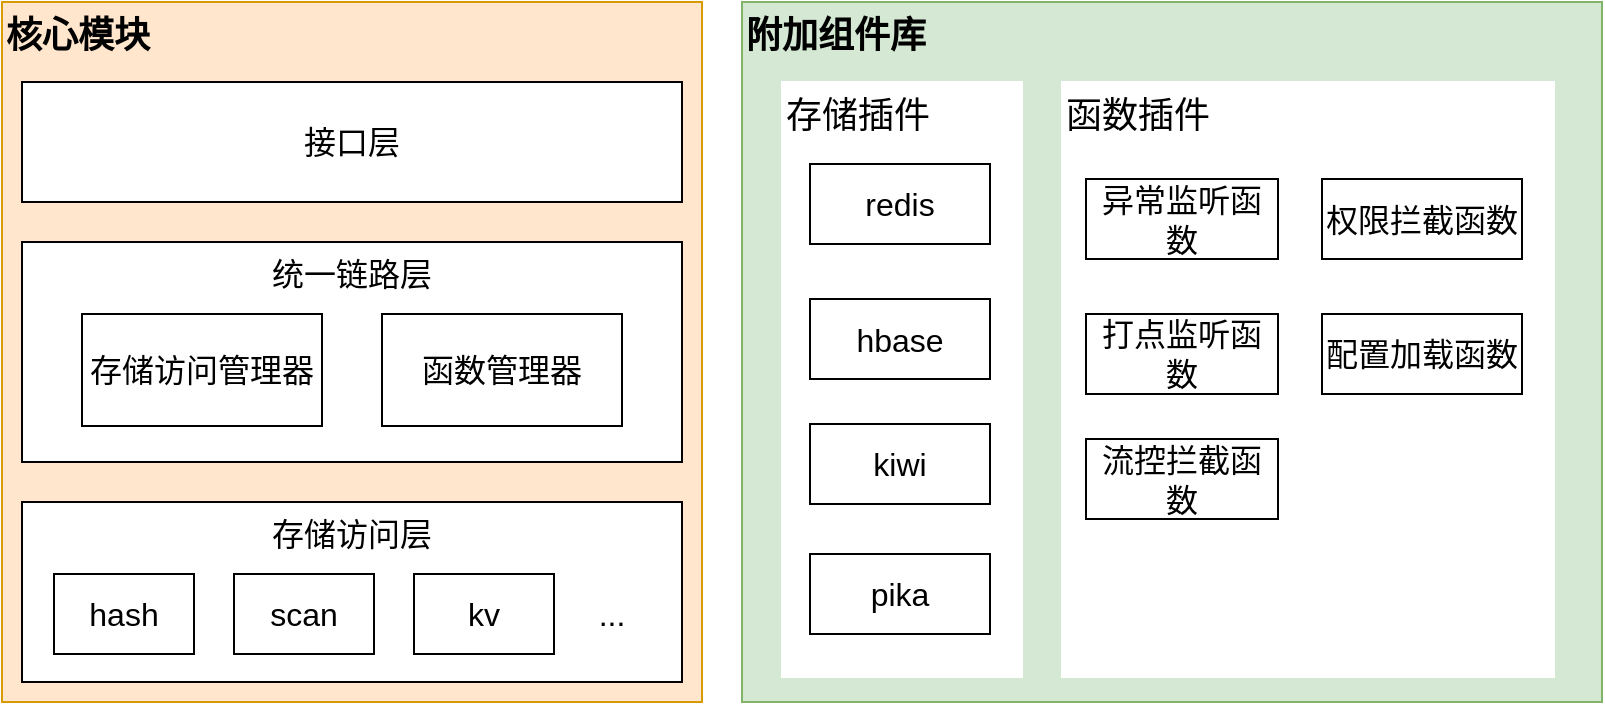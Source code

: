<mxfile version="17.4.4" type="github">
  <diagram id="GQeWL2nTSIG87tDZNMUT" name="Page-1">
    <mxGraphModel dx="1278" dy="747" grid="1" gridSize="10" guides="1" tooltips="1" connect="1" arrows="1" fold="1" page="1" pageScale="1" pageWidth="827" pageHeight="1169" math="0" shadow="0">
      <root>
        <mxCell id="0" />
        <mxCell id="1" parent="0" />
        <mxCell id="KhDFo-M1c330gRiOqBZQ-3" value="附加组件库" style="rounded=0;whiteSpace=wrap;html=1;verticalAlign=top;align=left;fontSize=18;fontStyle=1;fillColor=#d5e8d4;strokeColor=#82b366;" parent="1" vertex="1">
          <mxGeometry x="440" y="100" width="430" height="350" as="geometry" />
        </mxCell>
        <mxCell id="KhDFo-M1c330gRiOqBZQ-4" value="核心模块" style="rounded=0;whiteSpace=wrap;html=1;verticalAlign=top;align=left;fontSize=18;fontStyle=1;fillColor=#ffe6cc;strokeColor=#d79b00;" parent="1" vertex="1">
          <mxGeometry x="70" y="100" width="350" height="350" as="geometry" />
        </mxCell>
        <mxCell id="KhDFo-M1c330gRiOqBZQ-5" value="统一链路层" style="rounded=0;whiteSpace=wrap;html=1;verticalAlign=top;fontSize=16;" parent="1" vertex="1">
          <mxGeometry x="80" y="220" width="330" height="110" as="geometry" />
        </mxCell>
        <mxCell id="KhDFo-M1c330gRiOqBZQ-6" value="存储访问层" style="rounded=0;whiteSpace=wrap;html=1;fontSize=16;verticalAlign=top;" parent="1" vertex="1">
          <mxGeometry x="80" y="350" width="330" height="90" as="geometry" />
        </mxCell>
        <mxCell id="KhDFo-M1c330gRiOqBZQ-7" value="存储访问管理器" style="rounded=0;whiteSpace=wrap;html=1;fontSize=16;" parent="1" vertex="1">
          <mxGeometry x="110" y="256" width="120" height="56" as="geometry" />
        </mxCell>
        <mxCell id="KhDFo-M1c330gRiOqBZQ-11" value="接口层" style="rounded=0;whiteSpace=wrap;html=1;fontSize=16;" parent="1" vertex="1">
          <mxGeometry x="80" y="140" width="330" height="60" as="geometry" />
        </mxCell>
        <mxCell id="caog0tyJu0MzEItGIJM4-1" value="hash" style="rounded=0;whiteSpace=wrap;html=1;fontSize=16;" vertex="1" parent="1">
          <mxGeometry x="96" y="386" width="70" height="40" as="geometry" />
        </mxCell>
        <mxCell id="caog0tyJu0MzEItGIJM4-2" value="scan" style="rounded=0;whiteSpace=wrap;html=1;fontSize=16;" vertex="1" parent="1">
          <mxGeometry x="186" y="386" width="70" height="40" as="geometry" />
        </mxCell>
        <mxCell id="caog0tyJu0MzEItGIJM4-3" value="kv" style="rounded=0;whiteSpace=wrap;html=1;fontSize=16;" vertex="1" parent="1">
          <mxGeometry x="276" y="386" width="70" height="40" as="geometry" />
        </mxCell>
        <mxCell id="caog0tyJu0MzEItGIJM4-4" value="..." style="rounded=0;whiteSpace=wrap;html=1;fontSize=16;strokeColor=#FFFFFF;" vertex="1" parent="1">
          <mxGeometry x="350" y="386" width="50" height="40" as="geometry" />
        </mxCell>
        <mxCell id="caog0tyJu0MzEItGIJM4-6" value="函数插件" style="rounded=0;whiteSpace=wrap;html=1;fontSize=18;strokeColor=#FFFFFF;verticalAlign=top;align=left;" vertex="1" parent="1">
          <mxGeometry x="600" y="140" width="246" height="297.5" as="geometry" />
        </mxCell>
        <mxCell id="KhDFo-M1c330gRiOqBZQ-16" value="权限拦截函数" style="rounded=0;whiteSpace=wrap;html=1;fontSize=16;" parent="1" vertex="1">
          <mxGeometry x="730" y="188.5" width="100" height="40" as="geometry" />
        </mxCell>
        <mxCell id="KhDFo-M1c330gRiOqBZQ-17" value="异常监听函数" style="rounded=0;whiteSpace=wrap;html=1;fontSize=16;" parent="1" vertex="1">
          <mxGeometry x="612" y="188.5" width="96" height="40" as="geometry" />
        </mxCell>
        <mxCell id="KhDFo-M1c330gRiOqBZQ-18" value="流控拦截函数" style="rounded=0;whiteSpace=wrap;html=1;fontSize=16;" parent="1" vertex="1">
          <mxGeometry x="612" y="318.5" width="96" height="40" as="geometry" />
        </mxCell>
        <mxCell id="KhDFo-M1c330gRiOqBZQ-20" value="配置加载函数" style="rounded=0;whiteSpace=wrap;html=1;fontSize=16;" parent="1" vertex="1">
          <mxGeometry x="730" y="256" width="100" height="40" as="geometry" />
        </mxCell>
        <mxCell id="caog0tyJu0MzEItGIJM4-5" value="打点监听函数" style="rounded=0;whiteSpace=wrap;html=1;fontSize=16;" vertex="1" parent="1">
          <mxGeometry x="612" y="256" width="96" height="40" as="geometry" />
        </mxCell>
        <mxCell id="caog0tyJu0MzEItGIJM4-9" value="存储插件" style="rounded=0;whiteSpace=wrap;html=1;fontSize=18;strokeColor=#FFFFFF;verticalAlign=top;align=left;" vertex="1" parent="1">
          <mxGeometry x="460" y="140" width="120" height="297.5" as="geometry" />
        </mxCell>
        <mxCell id="KhDFo-M1c330gRiOqBZQ-12" value="redis" style="rounded=0;whiteSpace=wrap;html=1;fontSize=16;" parent="1" vertex="1">
          <mxGeometry x="474" y="181" width="90" height="40" as="geometry" />
        </mxCell>
        <mxCell id="KhDFo-M1c330gRiOqBZQ-13" value="hbase" style="rounded=0;whiteSpace=wrap;html=1;fontSize=16;" parent="1" vertex="1">
          <mxGeometry x="474" y="248.5" width="90" height="40" as="geometry" />
        </mxCell>
        <mxCell id="KhDFo-M1c330gRiOqBZQ-14" value="kiwi" style="rounded=0;whiteSpace=wrap;html=1;fontSize=16;" parent="1" vertex="1">
          <mxGeometry x="474" y="311" width="90" height="40" as="geometry" />
        </mxCell>
        <mxCell id="KhDFo-M1c330gRiOqBZQ-15" value="pika" style="rounded=0;whiteSpace=wrap;html=1;fontSize=16;" parent="1" vertex="1">
          <mxGeometry x="474" y="376" width="90" height="40" as="geometry" />
        </mxCell>
        <mxCell id="caog0tyJu0MzEItGIJM4-10" value="函数管理器" style="rounded=0;whiteSpace=wrap;html=1;fontSize=16;" vertex="1" parent="1">
          <mxGeometry x="260" y="256" width="120" height="56" as="geometry" />
        </mxCell>
      </root>
    </mxGraphModel>
  </diagram>
</mxfile>
